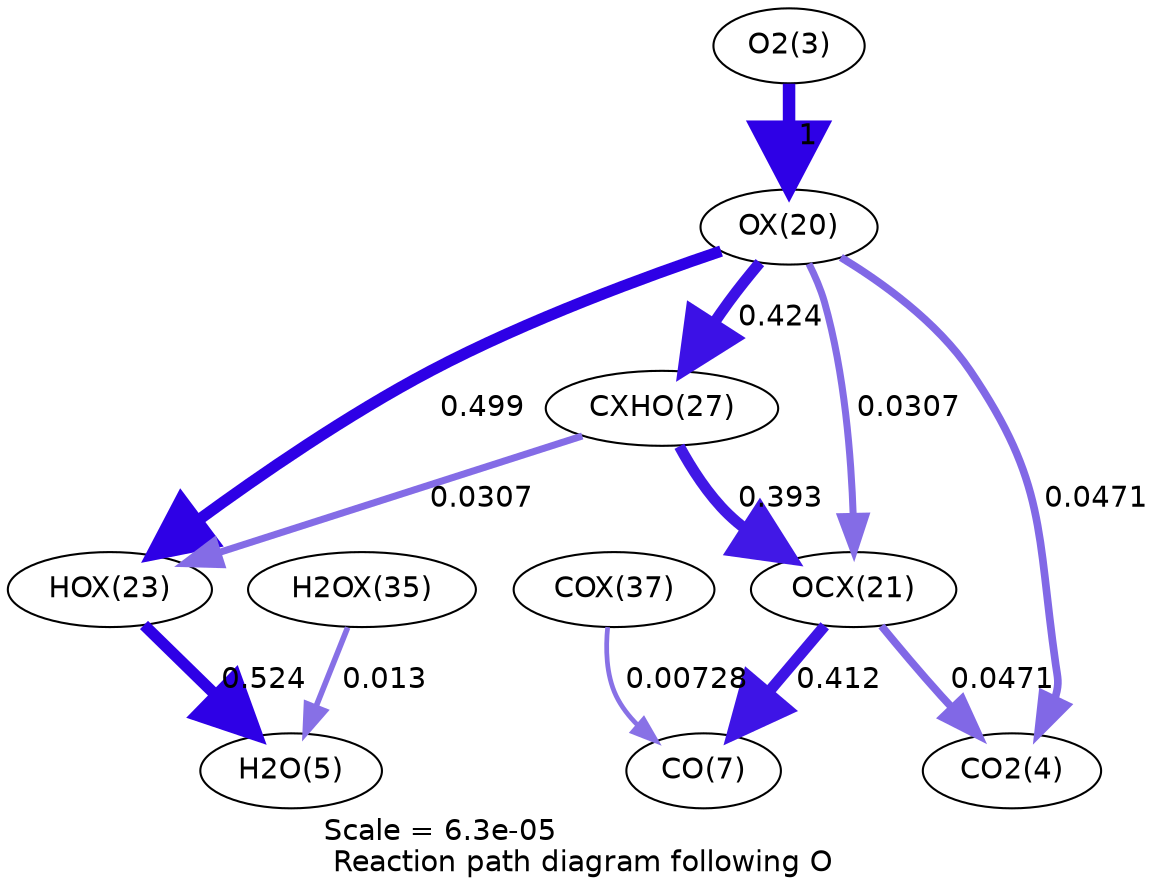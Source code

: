 digraph reaction_paths {
center=1;
s5 -> s23[fontname="Helvetica", penwidth=6, arrowsize=3, color="0.7, 1.5, 0.9"
, label=" 1"];
s23 -> s26[fontname="Helvetica", penwidth=5.47, arrowsize=2.74, color="0.7, 0.999, 0.9"
, label=" 0.499"];
s23 -> s30[fontname="Helvetica", penwidth=5.35, arrowsize=2.68, color="0.7, 0.924, 0.9"
, label=" 0.424"];
s23 -> s24[fontname="Helvetica", penwidth=3.37, arrowsize=1.69, color="0.7, 0.531, 0.9"
, label=" 0.0307"];
s23 -> s6[fontname="Helvetica", penwidth=3.69, arrowsize=1.85, color="0.7, 0.547, 0.9"
, label=" 0.0471"];
s26 -> s7[fontname="Helvetica", penwidth=5.51, arrowsize=2.76, color="0.7, 1.02, 0.9"
, label=" 0.524"];
s30 -> s26[fontname="Helvetica", penwidth=3.37, arrowsize=1.69, color="0.7, 0.531, 0.9"
, label=" 0.0307"];
s33 -> s7[fontname="Helvetica", penwidth=2.72, arrowsize=1.36, color="0.7, 0.513, 0.9"
, label=" 0.013"];
s30 -> s24[fontname="Helvetica", penwidth=5.3, arrowsize=2.65, color="0.7, 0.893, 0.9"
, label=" 0.393"];
s24 -> s9[fontname="Helvetica", penwidth=5.33, arrowsize=2.67, color="0.7, 0.912, 0.9"
, label=" 0.412"];
s35 -> s9[fontname="Helvetica", penwidth=2.28, arrowsize=1.14, color="0.7, 0.507, 0.9"
, label=" 0.00728"];
s24 -> s6[fontname="Helvetica", penwidth=3.69, arrowsize=1.85, color="0.7, 0.547, 0.9"
, label=" 0.0471"];
s5 [ fontname="Helvetica", label="O2(3)"];
s6 [ fontname="Helvetica", label="CO2(4)"];
s7 [ fontname="Helvetica", label="H2O(5)"];
s9 [ fontname="Helvetica", label="CO(7)"];
s23 [ fontname="Helvetica", label="OX(20)"];
s24 [ fontname="Helvetica", label="OCX(21)"];
s26 [ fontname="Helvetica", label="HOX(23)"];
s30 [ fontname="Helvetica", label="CXHO(27)"];
s33 [ fontname="Helvetica", label="H2OX(35)"];
s35 [ fontname="Helvetica", label="COX(37)"];
 label = "Scale = 6.3e-05\l Reaction path diagram following O";
 fontname = "Helvetica";
}

